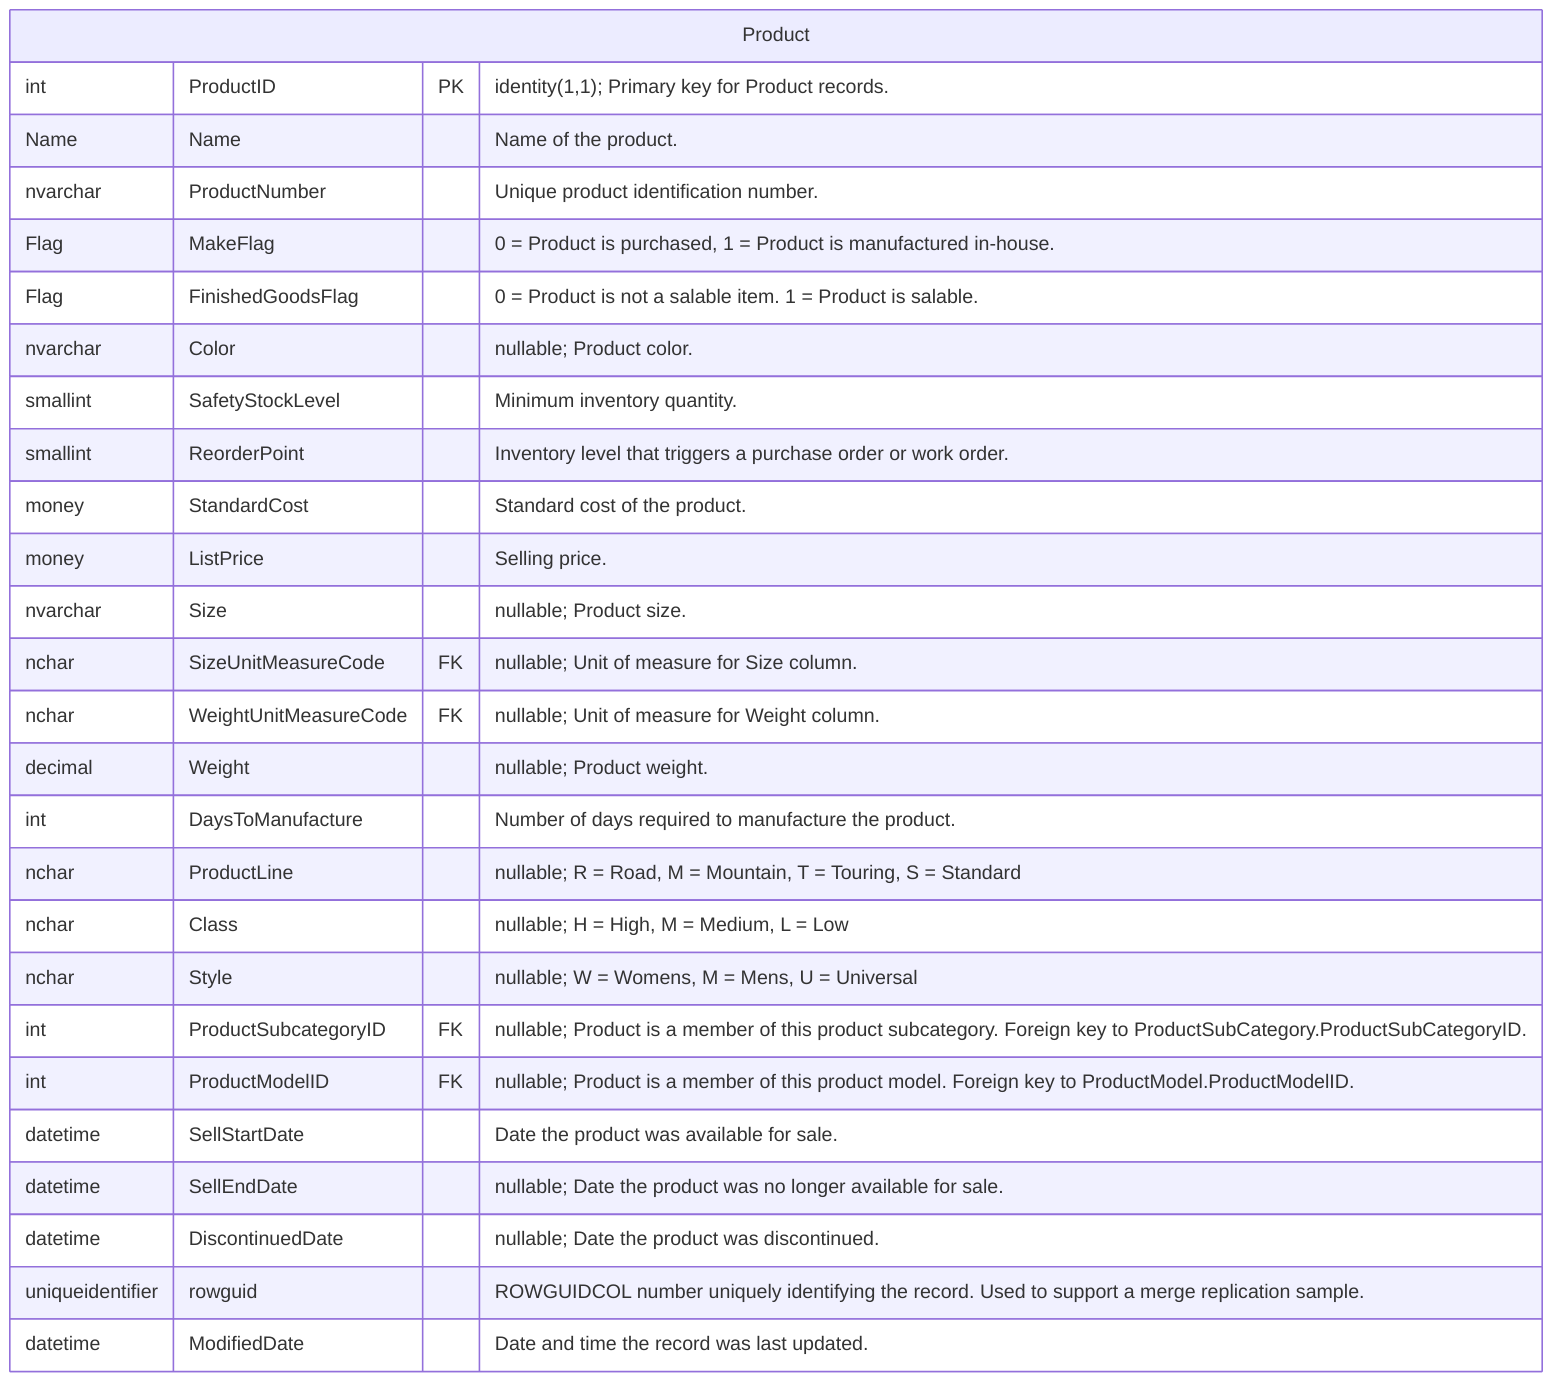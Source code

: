 erDiagram
Product {
	int ProductID PK "identity(1,1); Primary key for Product records."
	Name Name "Name of the product."
	nvarchar ProductNumber "Unique product identification number."
	Flag MakeFlag "0 = Product is purchased, 1 = Product is manufactured in-house."
	Flag FinishedGoodsFlag "0 = Product is not a salable item. 1 = Product is salable."
	nvarchar Color "nullable; Product color."
	smallint SafetyStockLevel "Minimum inventory quantity. "
	smallint ReorderPoint "Inventory level that triggers a purchase order or work order. "
	money StandardCost "Standard cost of the product."
	money ListPrice "Selling price."
	nvarchar Size "nullable; Product size."
	nchar SizeUnitMeasureCode FK "nullable; Unit of measure for Size column."
	nchar WeightUnitMeasureCode FK "nullable; Unit of measure for Weight column."
	decimal Weight "nullable; Product weight."
	int DaysToManufacture "Number of days required to manufacture the product."
	nchar ProductLine "nullable; R = Road, M = Mountain, T = Touring, S = Standard"
	nchar Class "nullable; H = High, M = Medium, L = Low"
	nchar Style "nullable; W = Womens, M = Mens, U = Universal"
	int ProductSubcategoryID FK "nullable; Product is a member of this product subcategory. Foreign key to ProductSubCategory.ProductSubCategoryID. "
	int ProductModelID FK "nullable; Product is a member of this product model. Foreign key to ProductModel.ProductModelID."
	datetime SellStartDate "Date the product was available for sale."
	datetime SellEndDate "nullable; Date the product was no longer available for sale."
	datetime DiscontinuedDate "nullable; Date the product was discontinued."
	uniqueidentifier rowguid "ROWGUIDCOL number uniquely identifying the record. Used to support a merge replication sample."
	datetime ModifiedDate "Date and time the record was last updated."
}
